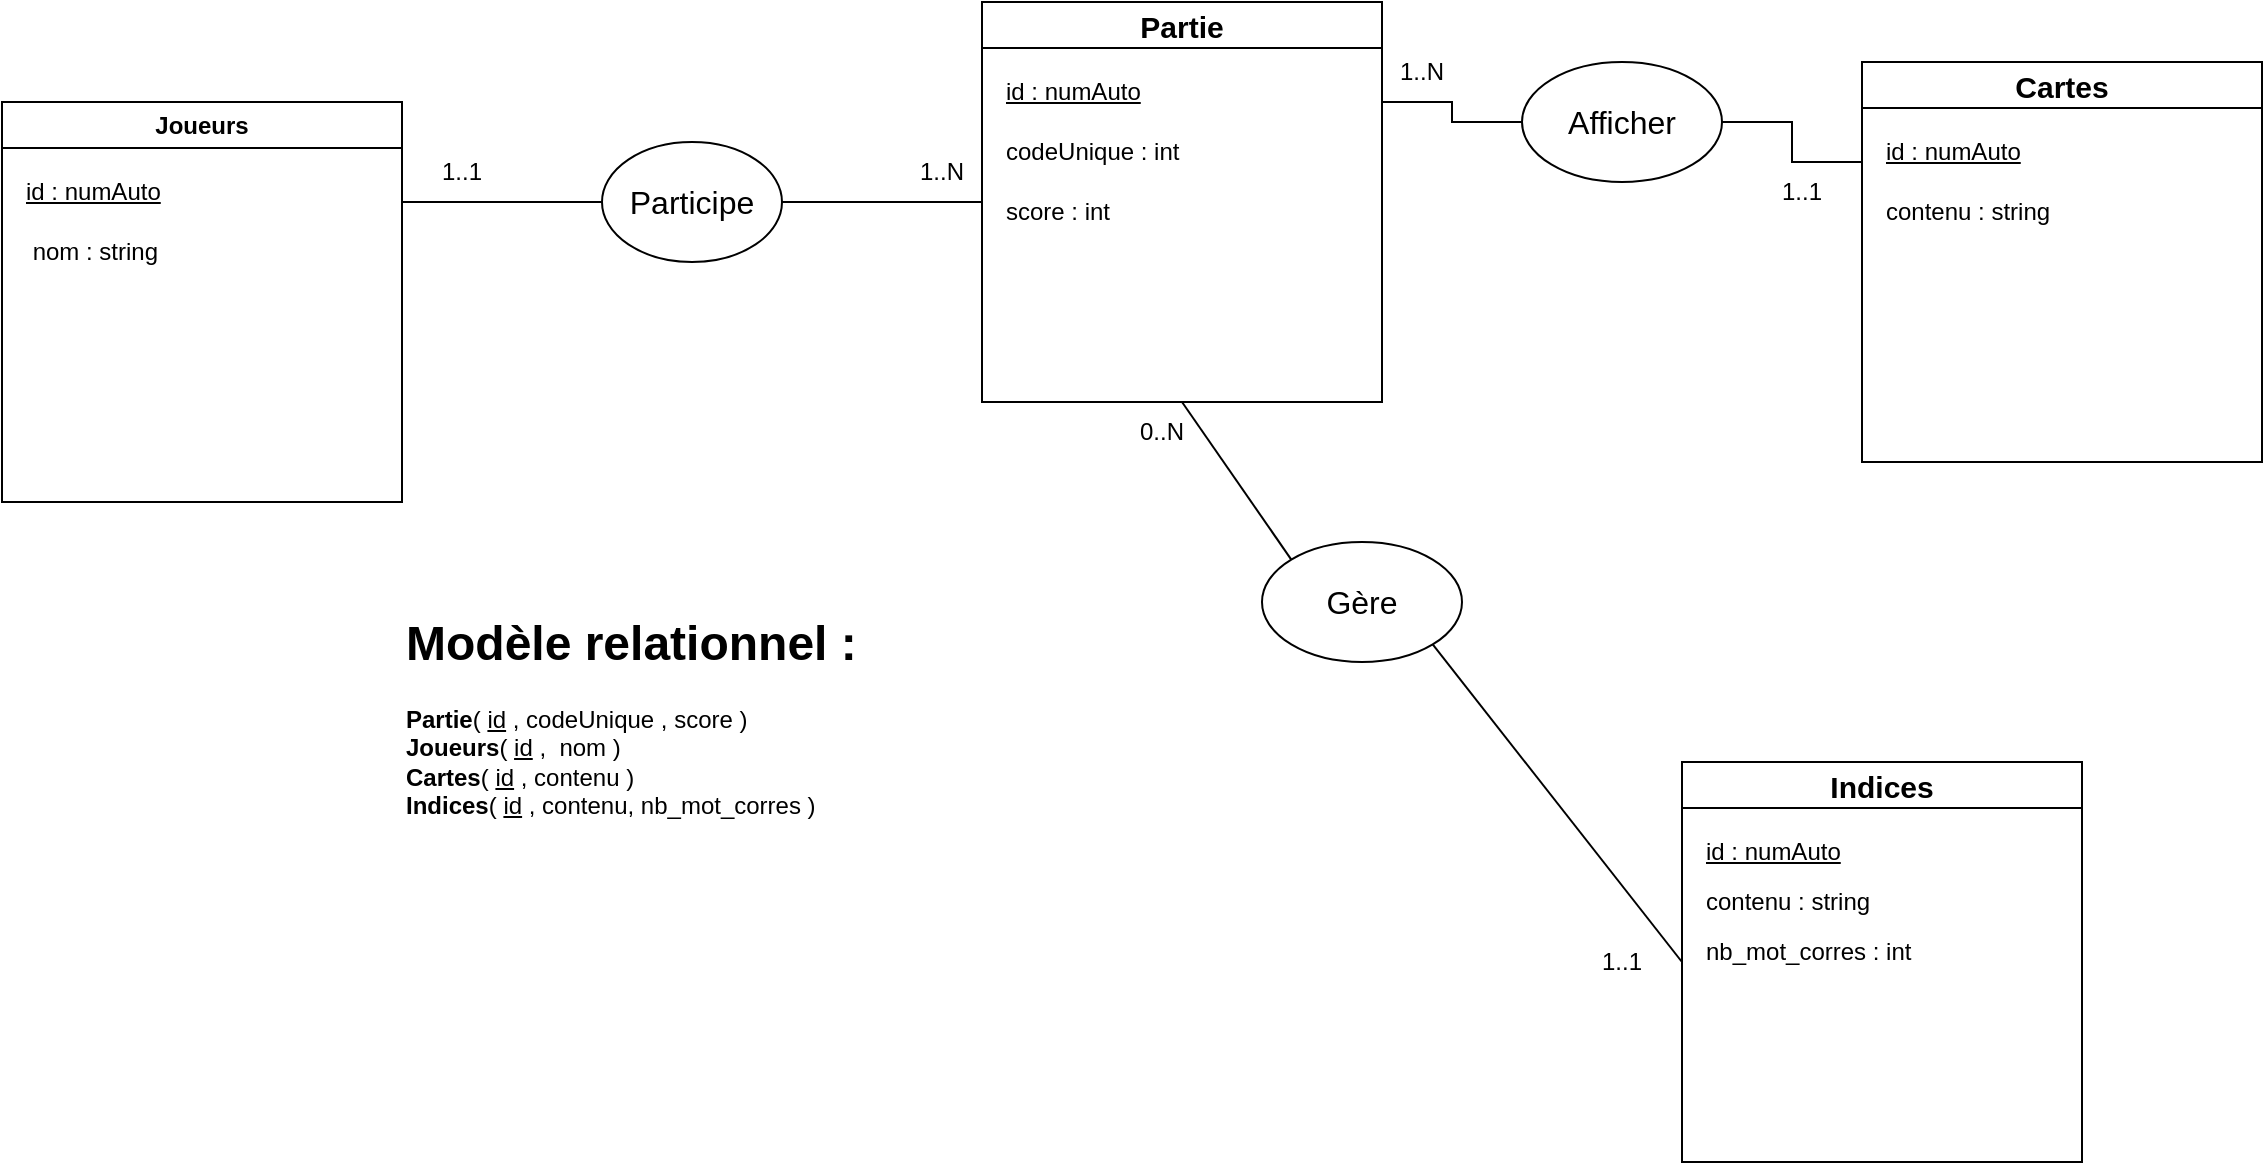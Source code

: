 <mxfile version="24.4.13" type="device">
  <diagram id="R2lEEEUBdFMjLlhIrx00" name="Page-1">
    <mxGraphModel dx="1611" dy="739" grid="1" gridSize="10" guides="1" tooltips="1" connect="1" arrows="1" fold="1" page="1" pageScale="1" pageWidth="1100" pageHeight="850" math="0" shadow="0" extFonts="Permanent Marker^https://fonts.googleapis.com/css?family=Permanent+Marker">
      <root>
        <mxCell id="0" />
        <mxCell id="1" parent="0" />
        <mxCell id="bLOG8VgDPljPzJII9fAq-17" style="edgeStyle=orthogonalEdgeStyle;rounded=0;orthogonalLoop=1;jettySize=auto;html=1;exitX=1;exitY=0.5;exitDx=0;exitDy=0;entryX=0;entryY=0.25;entryDx=0;entryDy=0;endArrow=none;endFill=0;" edge="1" parent="1" source="bLOG8VgDPljPzJII9fAq-18" target="bLOG8VgDPljPzJII9fAq-13">
          <mxGeometry relative="1" as="geometry" />
        </mxCell>
        <mxCell id="bLOG8VgDPljPzJII9fAq-12" value="&lt;font style=&quot;font-size: 15px;&quot;&gt;Partie&lt;/font&gt;" style="swimlane;whiteSpace=wrap;html=1;" vertex="1" parent="1">
          <mxGeometry x="-410" y="20" width="200" height="200" as="geometry" />
        </mxCell>
        <mxCell id="bLOG8VgDPljPzJII9fAq-25" value="&lt;u&gt;id : numAuto&lt;/u&gt;" style="text;html=1;align=left;verticalAlign=middle;whiteSpace=wrap;rounded=0;" vertex="1" parent="bLOG8VgDPljPzJII9fAq-12">
          <mxGeometry x="10" y="30" width="180" height="30" as="geometry" />
        </mxCell>
        <mxCell id="bLOG8VgDPljPzJII9fAq-26" value="codeUnique : int" style="text;html=1;align=left;verticalAlign=middle;whiteSpace=wrap;rounded=0;" vertex="1" parent="bLOG8VgDPljPzJII9fAq-12">
          <mxGeometry x="10" y="60" width="180" height="30" as="geometry" />
        </mxCell>
        <mxCell id="bLOG8VgDPljPzJII9fAq-40" value="score : int" style="text;html=1;align=left;verticalAlign=middle;whiteSpace=wrap;rounded=0;" vertex="1" parent="bLOG8VgDPljPzJII9fAq-12">
          <mxGeometry x="10" y="90" width="180" height="30" as="geometry" />
        </mxCell>
        <mxCell id="bLOG8VgDPljPzJII9fAq-13" value="&lt;font style=&quot;font-size: 15px;&quot;&gt;Cartes&lt;/font&gt;" style="swimlane;whiteSpace=wrap;html=1;" vertex="1" parent="1">
          <mxGeometry x="30" y="50" width="200" height="200" as="geometry" />
        </mxCell>
        <mxCell id="bLOG8VgDPljPzJII9fAq-30" value="&lt;u&gt;id : numAuto&lt;/u&gt;" style="text;html=1;align=left;verticalAlign=middle;whiteSpace=wrap;rounded=0;" vertex="1" parent="bLOG8VgDPljPzJII9fAq-13">
          <mxGeometry x="10" y="30" width="180" height="30" as="geometry" />
        </mxCell>
        <mxCell id="bLOG8VgDPljPzJII9fAq-31" value="contenu : string" style="text;html=1;align=left;verticalAlign=middle;whiteSpace=wrap;rounded=0;" vertex="1" parent="bLOG8VgDPljPzJII9fAq-13">
          <mxGeometry x="10" y="60" width="180" height="30" as="geometry" />
        </mxCell>
        <mxCell id="bLOG8VgDPljPzJII9fAq-14" value="&lt;font style=&quot;font-size: 15px;&quot;&gt;Indices&lt;/font&gt;" style="swimlane;whiteSpace=wrap;html=1;" vertex="1" parent="1">
          <mxGeometry x="-60" y="400" width="200" height="200" as="geometry" />
        </mxCell>
        <mxCell id="bLOG8VgDPljPzJII9fAq-33" value="&lt;u&gt;id : numAuto&lt;/u&gt;" style="text;html=1;align=left;verticalAlign=middle;whiteSpace=wrap;rounded=0;" vertex="1" parent="bLOG8VgDPljPzJII9fAq-14">
          <mxGeometry x="10" y="30" width="180" height="30" as="geometry" />
        </mxCell>
        <mxCell id="bLOG8VgDPljPzJII9fAq-49" value="contenu : string" style="text;html=1;align=left;verticalAlign=middle;whiteSpace=wrap;rounded=0;" vertex="1" parent="bLOG8VgDPljPzJII9fAq-14">
          <mxGeometry x="10" y="55" width="180" height="30" as="geometry" />
        </mxCell>
        <mxCell id="bLOG8VgDPljPzJII9fAq-50" value="nb_mot_corres : int" style="text;html=1;align=left;verticalAlign=middle;whiteSpace=wrap;rounded=0;" vertex="1" parent="bLOG8VgDPljPzJII9fAq-14">
          <mxGeometry x="10" y="80" width="180" height="30" as="geometry" />
        </mxCell>
        <mxCell id="bLOG8VgDPljPzJII9fAq-19" value="" style="edgeStyle=orthogonalEdgeStyle;rounded=0;orthogonalLoop=1;jettySize=auto;html=1;exitX=1;exitY=0.25;exitDx=0;exitDy=0;entryX=0;entryY=0.5;entryDx=0;entryDy=0;endArrow=none;endFill=0;" edge="1" parent="1" source="bLOG8VgDPljPzJII9fAq-12" target="bLOG8VgDPljPzJII9fAq-18">
          <mxGeometry relative="1" as="geometry">
            <mxPoint x="-210" y="70" as="sourcePoint" />
            <mxPoint x="30" y="100" as="targetPoint" />
          </mxGeometry>
        </mxCell>
        <mxCell id="bLOG8VgDPljPzJII9fAq-18" value="&lt;font style=&quot;font-size: 16px;&quot;&gt;Afficher&lt;/font&gt;" style="ellipse;whiteSpace=wrap;html=1;" vertex="1" parent="1">
          <mxGeometry x="-140" y="50" width="100" height="60" as="geometry" />
        </mxCell>
        <mxCell id="bLOG8VgDPljPzJII9fAq-20" value="" style="endArrow=none;html=1;rounded=0;entryX=0.5;entryY=1;entryDx=0;entryDy=0;exitX=0;exitY=0;exitDx=0;exitDy=0;" edge="1" parent="1" source="bLOG8VgDPljPzJII9fAq-22" target="bLOG8VgDPljPzJII9fAq-12">
          <mxGeometry width="50" height="50" relative="1" as="geometry">
            <mxPoint x="-170" y="320" as="sourcePoint" />
            <mxPoint x="-120" y="270" as="targetPoint" />
          </mxGeometry>
        </mxCell>
        <mxCell id="bLOG8VgDPljPzJII9fAq-21" value="" style="endArrow=none;html=1;rounded=0;entryX=1;entryY=1;entryDx=0;entryDy=0;exitX=0;exitY=0.5;exitDx=0;exitDy=0;" edge="1" parent="1" source="bLOG8VgDPljPzJII9fAq-14" target="bLOG8VgDPljPzJII9fAq-22">
          <mxGeometry width="50" height="50" relative="1" as="geometry">
            <mxPoint x="-130" y="540" as="sourcePoint" />
            <mxPoint x="-310" y="220" as="targetPoint" />
          </mxGeometry>
        </mxCell>
        <mxCell id="bLOG8VgDPljPzJII9fAq-22" value="&lt;font style=&quot;font-size: 16px;&quot;&gt;Gère&lt;/font&gt;" style="ellipse;whiteSpace=wrap;html=1;" vertex="1" parent="1">
          <mxGeometry x="-270" y="290" width="100" height="60" as="geometry" />
        </mxCell>
        <mxCell id="bLOG8VgDPljPzJII9fAq-35" style="edgeStyle=orthogonalEdgeStyle;rounded=0;orthogonalLoop=1;jettySize=auto;html=1;exitX=1;exitY=0.5;exitDx=0;exitDy=0;entryX=0;entryY=0.5;entryDx=0;entryDy=0;endArrow=none;endFill=0;" edge="1" parent="1" source="bLOG8VgDPljPzJII9fAq-36" target="bLOG8VgDPljPzJII9fAq-12">
          <mxGeometry relative="1" as="geometry" />
        </mxCell>
        <mxCell id="bLOG8VgDPljPzJII9fAq-34" value="Joueurs" style="swimlane;whiteSpace=wrap;html=1;" vertex="1" parent="1">
          <mxGeometry x="-900" y="70" width="200" height="200" as="geometry" />
        </mxCell>
        <mxCell id="bLOG8VgDPljPzJII9fAq-38" value="&lt;u&gt;id : numAuto&lt;/u&gt;" style="text;html=1;align=left;verticalAlign=middle;whiteSpace=wrap;rounded=0;" vertex="1" parent="bLOG8VgDPljPzJII9fAq-34">
          <mxGeometry x="10" y="30" width="180" height="30" as="geometry" />
        </mxCell>
        <mxCell id="bLOG8VgDPljPzJII9fAq-39" value="&amp;nbsp;nom : string" style="text;html=1;align=left;verticalAlign=middle;whiteSpace=wrap;rounded=0;" vertex="1" parent="bLOG8VgDPljPzJII9fAq-34">
          <mxGeometry x="10" y="60" width="180" height="30" as="geometry" />
        </mxCell>
        <mxCell id="bLOG8VgDPljPzJII9fAq-37" value="" style="edgeStyle=orthogonalEdgeStyle;rounded=0;orthogonalLoop=1;jettySize=auto;html=1;exitX=1;exitY=0.25;exitDx=0;exitDy=0;entryX=0;entryY=0.5;entryDx=0;entryDy=0;endArrow=none;endFill=0;" edge="1" parent="1" source="bLOG8VgDPljPzJII9fAq-34" target="bLOG8VgDPljPzJII9fAq-36">
          <mxGeometry relative="1" as="geometry">
            <mxPoint x="-620" y="210" as="sourcePoint" />
            <mxPoint x="-410" y="120" as="targetPoint" />
          </mxGeometry>
        </mxCell>
        <mxCell id="bLOG8VgDPljPzJII9fAq-36" value="&lt;font style=&quot;font-size: 16px;&quot;&gt;Participe&lt;/font&gt;" style="ellipse;whiteSpace=wrap;html=1;" vertex="1" parent="1">
          <mxGeometry x="-600" y="90" width="90" height="60" as="geometry" />
        </mxCell>
        <mxCell id="bLOG8VgDPljPzJII9fAq-41" value="0..N" style="text;html=1;align=center;verticalAlign=middle;whiteSpace=wrap;rounded=0;" vertex="1" parent="1">
          <mxGeometry x="-350" y="220" width="60" height="30" as="geometry" />
        </mxCell>
        <mxCell id="bLOG8VgDPljPzJII9fAq-42" value="1..1" style="text;html=1;align=center;verticalAlign=middle;whiteSpace=wrap;rounded=0;" vertex="1" parent="1">
          <mxGeometry x="-120" y="485" width="60" height="30" as="geometry" />
        </mxCell>
        <mxCell id="bLOG8VgDPljPzJII9fAq-44" value="1..1" style="text;html=1;align=center;verticalAlign=middle;whiteSpace=wrap;rounded=0;" vertex="1" parent="1">
          <mxGeometry x="-30" y="100" width="60" height="30" as="geometry" />
        </mxCell>
        <mxCell id="bLOG8VgDPljPzJII9fAq-45" value="1..N" style="text;html=1;align=center;verticalAlign=middle;whiteSpace=wrap;rounded=0;" vertex="1" parent="1">
          <mxGeometry x="-220" y="40" width="60" height="30" as="geometry" />
        </mxCell>
        <mxCell id="bLOG8VgDPljPzJII9fAq-46" value="1..N" style="text;html=1;align=center;verticalAlign=middle;whiteSpace=wrap;rounded=0;" vertex="1" parent="1">
          <mxGeometry x="-460" y="90" width="60" height="30" as="geometry" />
        </mxCell>
        <mxCell id="bLOG8VgDPljPzJII9fAq-47" value="1..1" style="text;html=1;align=center;verticalAlign=middle;whiteSpace=wrap;rounded=0;" vertex="1" parent="1">
          <mxGeometry x="-700" y="90" width="60" height="30" as="geometry" />
        </mxCell>
        <mxCell id="bLOG8VgDPljPzJII9fAq-48" value="&lt;h1 style=&quot;margin-top: 0px;&quot;&gt;Modèle relationnel :&lt;/h1&gt;&lt;p&gt;&lt;b&gt;Partie&lt;/b&gt;( &lt;u&gt;id&lt;/u&gt;&amp;nbsp;, codeUnique , score )&lt;br&gt;&lt;b&gt;Joueurs&lt;/b&gt;( &lt;u&gt;id&lt;/u&gt;&amp;nbsp;,&amp;nbsp; nom )&lt;br&gt;&lt;b&gt;Cartes&lt;/b&gt;( &lt;u&gt;id&lt;/u&gt;&amp;nbsp;, contenu )&lt;br&gt;&lt;b&gt;Indices&lt;/b&gt;( &lt;u&gt;id&lt;/u&gt;&amp;nbsp;, contenu, nb_mot_corres )&lt;/p&gt;&lt;p&gt;&lt;br&gt;&lt;/p&gt;" style="text;html=1;whiteSpace=wrap;overflow=hidden;rounded=0;" vertex="1" parent="1">
          <mxGeometry x="-700" y="320" width="370" height="120" as="geometry" />
        </mxCell>
      </root>
    </mxGraphModel>
  </diagram>
</mxfile>
